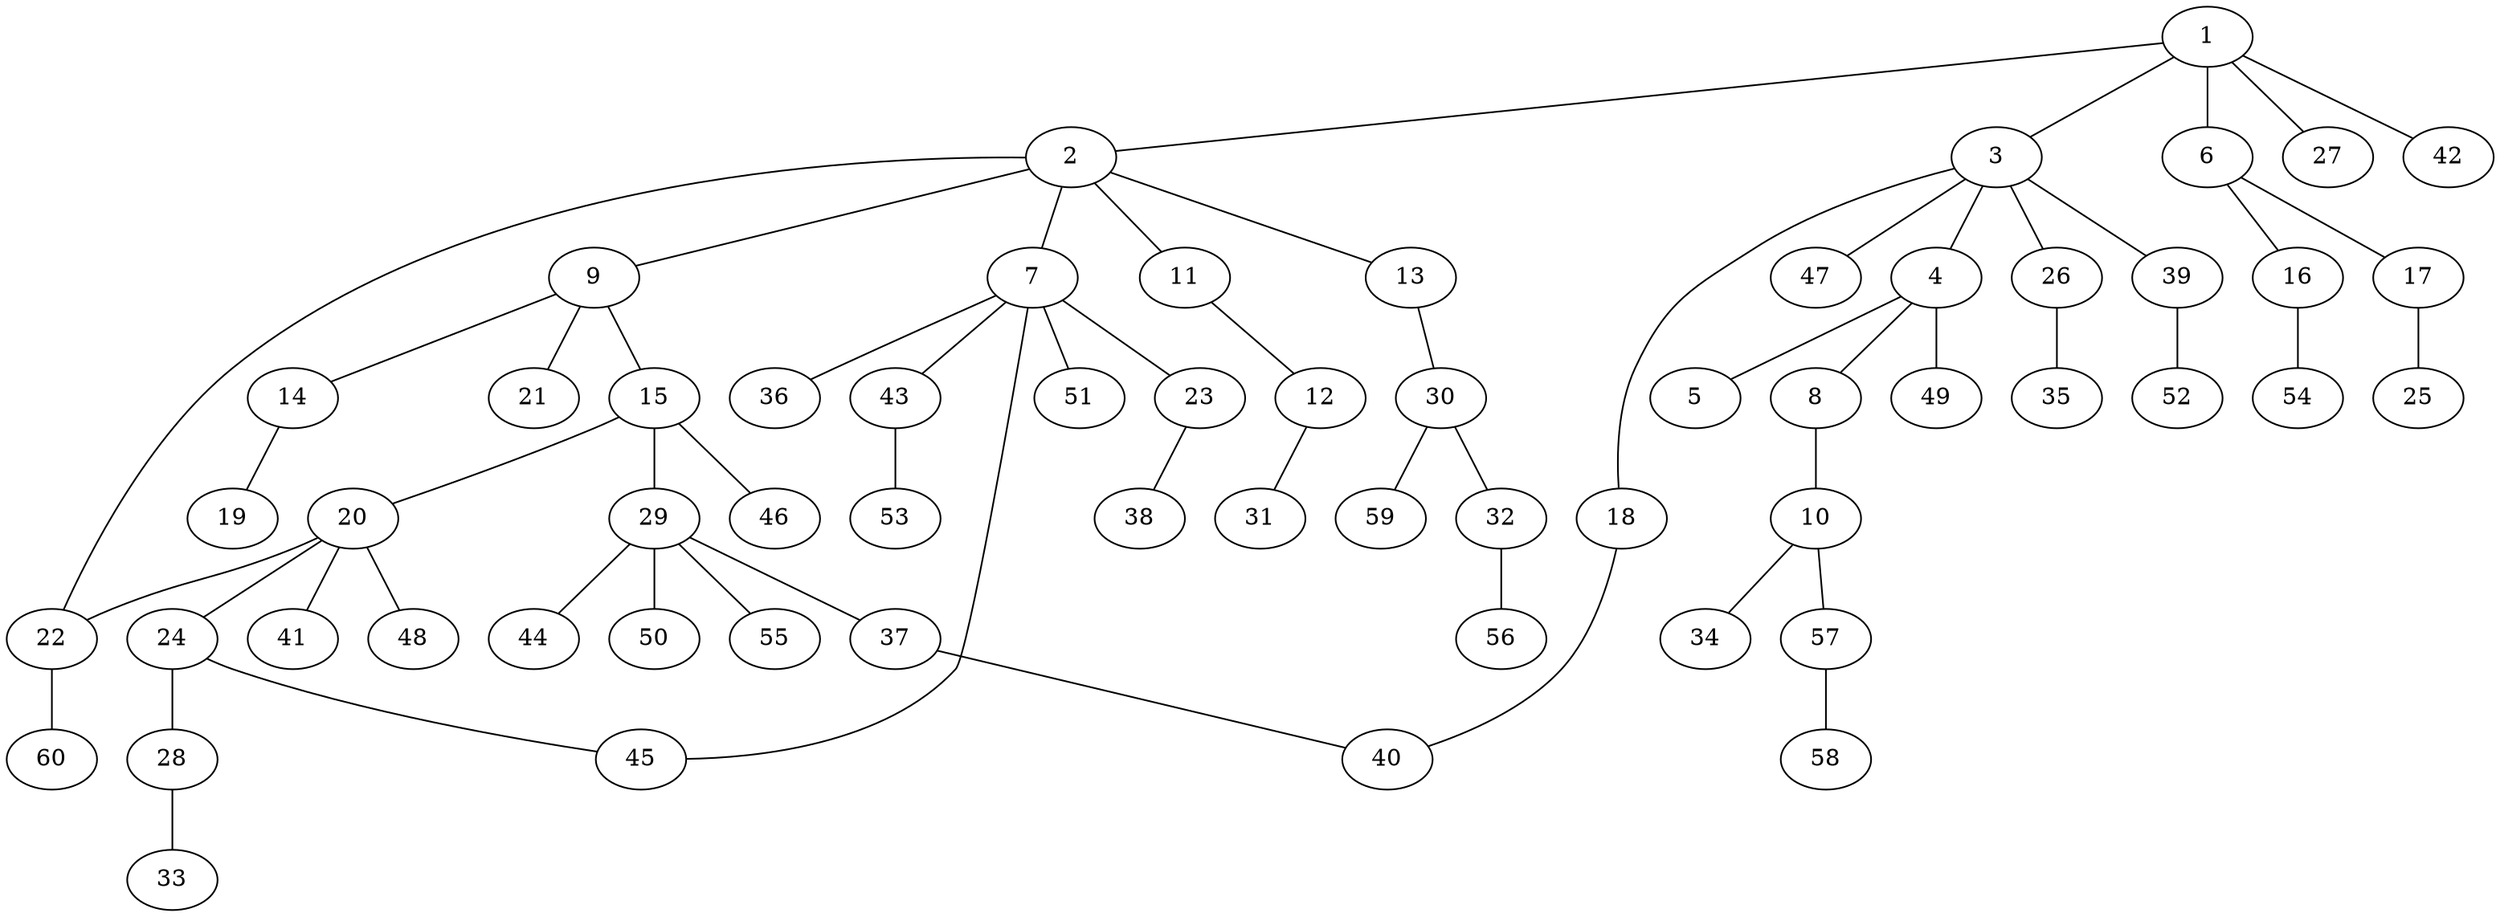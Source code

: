 graph graphname {1--2
1--3
1--6
1--27
1--42
2--7
2--9
2--11
2--13
2--22
3--4
3--18
3--26
3--39
3--47
4--5
4--8
4--49
6--16
6--17
7--23
7--36
7--43
7--45
7--51
8--10
9--14
9--15
9--21
10--34
10--57
11--12
12--31
13--30
14--19
15--20
15--29
15--46
16--54
17--25
18--40
20--22
20--24
20--41
20--48
22--60
23--38
24--28
24--45
26--35
28--33
29--37
29--44
29--50
29--55
30--32
30--59
32--56
37--40
39--52
43--53
57--58
}